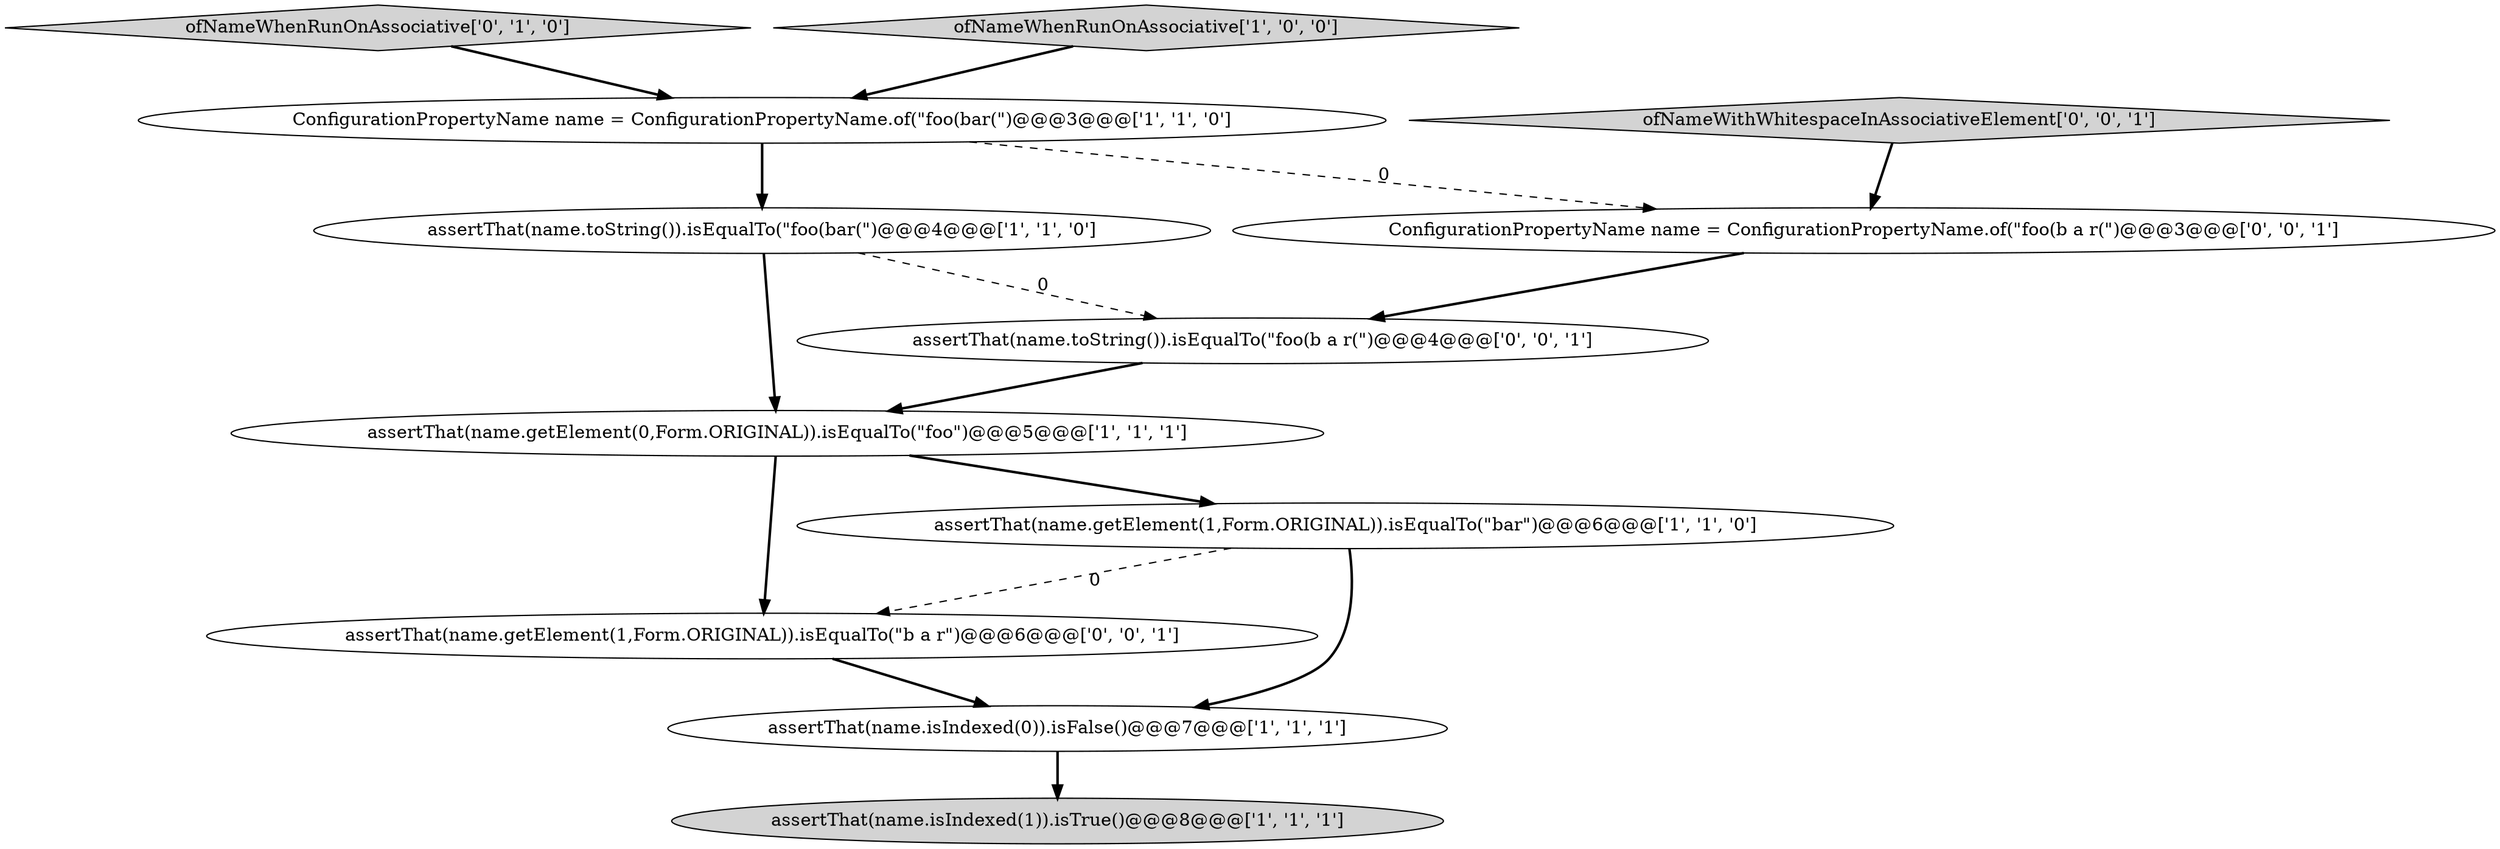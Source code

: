 digraph {
7 [style = filled, label = "ofNameWhenRunOnAssociative['0', '1', '0']", fillcolor = lightgray, shape = diamond image = "AAA0AAABBB2BBB"];
1 [style = filled, label = "ofNameWhenRunOnAssociative['1', '0', '0']", fillcolor = lightgray, shape = diamond image = "AAA0AAABBB1BBB"];
11 [style = filled, label = "ofNameWithWhitespaceInAssociativeElement['0', '0', '1']", fillcolor = lightgray, shape = diamond image = "AAA0AAABBB3BBB"];
4 [style = filled, label = "ConfigurationPropertyName name = ConfigurationPropertyName.of(\"foo(bar(\")@@@3@@@['1', '1', '0']", fillcolor = white, shape = ellipse image = "AAA0AAABBB1BBB"];
8 [style = filled, label = "assertThat(name.getElement(1,Form.ORIGINAL)).isEqualTo(\"b a r\")@@@6@@@['0', '0', '1']", fillcolor = white, shape = ellipse image = "AAA0AAABBB3BBB"];
0 [style = filled, label = "assertThat(name.getElement(0,Form.ORIGINAL)).isEqualTo(\"foo\")@@@5@@@['1', '1', '1']", fillcolor = white, shape = ellipse image = "AAA0AAABBB1BBB"];
6 [style = filled, label = "assertThat(name.isIndexed(1)).isTrue()@@@8@@@['1', '1', '1']", fillcolor = lightgray, shape = ellipse image = "AAA0AAABBB1BBB"];
9 [style = filled, label = "assertThat(name.toString()).isEqualTo(\"foo(b a r(\")@@@4@@@['0', '0', '1']", fillcolor = white, shape = ellipse image = "AAA0AAABBB3BBB"];
5 [style = filled, label = "assertThat(name.toString()).isEqualTo(\"foo(bar(\")@@@4@@@['1', '1', '0']", fillcolor = white, shape = ellipse image = "AAA0AAABBB1BBB"];
2 [style = filled, label = "assertThat(name.getElement(1,Form.ORIGINAL)).isEqualTo(\"bar\")@@@6@@@['1', '1', '0']", fillcolor = white, shape = ellipse image = "AAA0AAABBB1BBB"];
10 [style = filled, label = "ConfigurationPropertyName name = ConfigurationPropertyName.of(\"foo(b a r(\")@@@3@@@['0', '0', '1']", fillcolor = white, shape = ellipse image = "AAA0AAABBB3BBB"];
3 [style = filled, label = "assertThat(name.isIndexed(0)).isFalse()@@@7@@@['1', '1', '1']", fillcolor = white, shape = ellipse image = "AAA0AAABBB1BBB"];
3->6 [style = bold, label=""];
1->4 [style = bold, label=""];
10->9 [style = bold, label=""];
5->9 [style = dashed, label="0"];
7->4 [style = bold, label=""];
9->0 [style = bold, label=""];
4->10 [style = dashed, label="0"];
5->0 [style = bold, label=""];
11->10 [style = bold, label=""];
4->5 [style = bold, label=""];
2->8 [style = dashed, label="0"];
2->3 [style = bold, label=""];
0->2 [style = bold, label=""];
8->3 [style = bold, label=""];
0->8 [style = bold, label=""];
}

